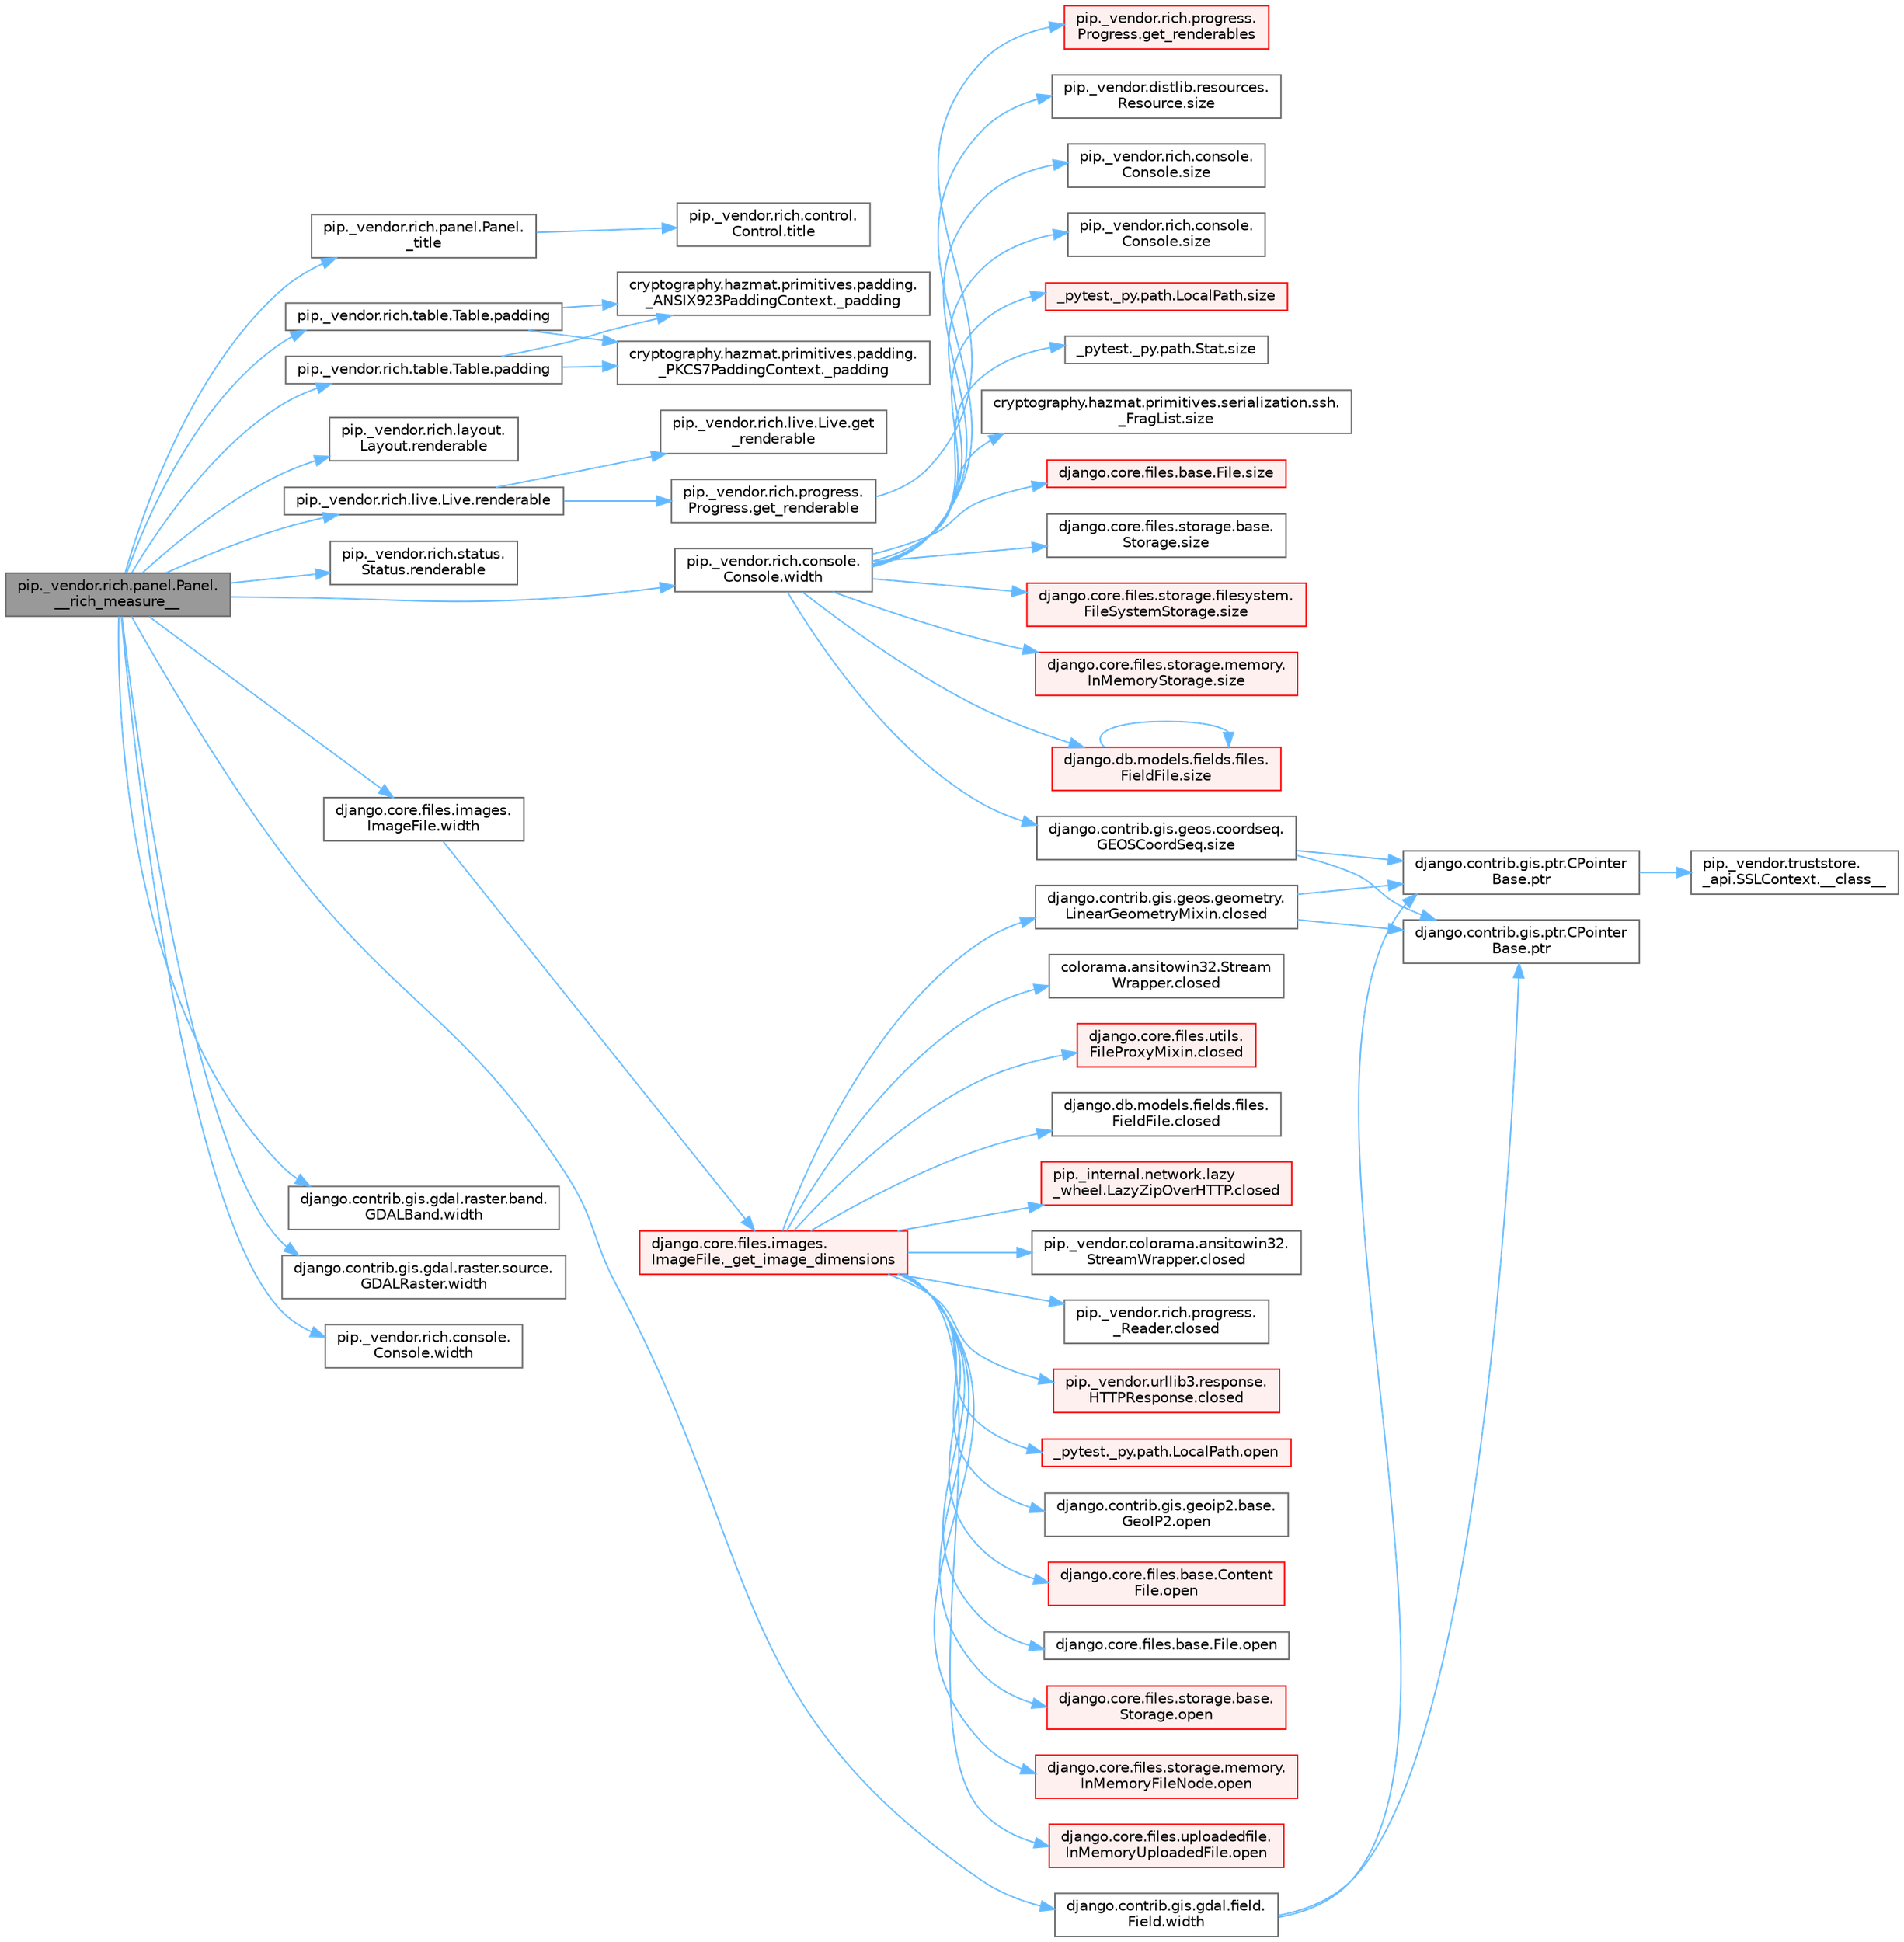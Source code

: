 digraph "pip._vendor.rich.panel.Panel.__rich_measure__"
{
 // LATEX_PDF_SIZE
  bgcolor="transparent";
  edge [fontname=Helvetica,fontsize=10,labelfontname=Helvetica,labelfontsize=10];
  node [fontname=Helvetica,fontsize=10,shape=box,height=0.2,width=0.4];
  rankdir="LR";
  Node1 [id="Node000001",label="pip._vendor.rich.panel.Panel.\l__rich_measure__",height=0.2,width=0.4,color="gray40", fillcolor="grey60", style="filled", fontcolor="black",tooltip=" "];
  Node1 -> Node2 [id="edge1_Node000001_Node000002",color="steelblue1",style="solid",tooltip=" "];
  Node2 [id="Node000002",label="pip._vendor.rich.panel.Panel.\l_title",height=0.2,width=0.4,color="grey40", fillcolor="white", style="filled",URL="$classpip_1_1__vendor_1_1rich_1_1panel_1_1_panel.html#a4ecc62882e066b77d419cafbc911d901",tooltip=" "];
  Node2 -> Node3 [id="edge2_Node000002_Node000003",color="steelblue1",style="solid",tooltip=" "];
  Node3 [id="Node000003",label="pip._vendor.rich.control.\lControl.title",height=0.2,width=0.4,color="grey40", fillcolor="white", style="filled",URL="$classpip_1_1__vendor_1_1rich_1_1control_1_1_control.html#aa0f8f55eefea25e149b0e66bef24f3eb",tooltip=" "];
  Node1 -> Node4 [id="edge3_Node000001_Node000004",color="steelblue1",style="solid",tooltip=" "];
  Node4 [id="Node000004",label="pip._vendor.rich.table.Table.padding",height=0.2,width=0.4,color="grey40", fillcolor="white", style="filled",URL="$classpip_1_1__vendor_1_1rich_1_1table_1_1_table.html#a62d6f94f283bd96d4d7d97fa78803afc",tooltip=" "];
  Node4 -> Node5 [id="edge4_Node000004_Node000005",color="steelblue1",style="solid",tooltip=" "];
  Node5 [id="Node000005",label="cryptography.hazmat.primitives.padding.\l_ANSIX923PaddingContext._padding",height=0.2,width=0.4,color="grey40", fillcolor="white", style="filled",URL="$classcryptography_1_1hazmat_1_1primitives_1_1padding_1_1___a_n_s_i_x923_padding_context.html#a0821ca8efd2d6016f5d06629d2b09f8e",tooltip=" "];
  Node4 -> Node6 [id="edge5_Node000004_Node000006",color="steelblue1",style="solid",tooltip=" "];
  Node6 [id="Node000006",label="cryptography.hazmat.primitives.padding.\l_PKCS7PaddingContext._padding",height=0.2,width=0.4,color="grey40", fillcolor="white", style="filled",URL="$classcryptography_1_1hazmat_1_1primitives_1_1padding_1_1___p_k_c_s7_padding_context.html#a7ca0f36db092046a3c38437a0e79456e",tooltip=" "];
  Node1 -> Node7 [id="edge6_Node000001_Node000007",color="steelblue1",style="solid",tooltip=" "];
  Node7 [id="Node000007",label="pip._vendor.rich.table.Table.padding",height=0.2,width=0.4,color="grey40", fillcolor="white", style="filled",URL="$classpip_1_1__vendor_1_1rich_1_1table_1_1_table.html#a988b91070d0a1b1ceb832312512f2caf",tooltip=" "];
  Node7 -> Node5 [id="edge7_Node000007_Node000005",color="steelblue1",style="solid",tooltip=" "];
  Node7 -> Node6 [id="edge8_Node000007_Node000006",color="steelblue1",style="solid",tooltip=" "];
  Node1 -> Node8 [id="edge9_Node000001_Node000008",color="steelblue1",style="solid",tooltip=" "];
  Node8 [id="Node000008",label="pip._vendor.rich.layout.\lLayout.renderable",height=0.2,width=0.4,color="grey40", fillcolor="white", style="filled",URL="$classpip_1_1__vendor_1_1rich_1_1layout_1_1_layout.html#a44b0de3f7ba41d2fa17929f48271c82b",tooltip=" "];
  Node1 -> Node9 [id="edge10_Node000001_Node000009",color="steelblue1",style="solid",tooltip=" "];
  Node9 [id="Node000009",label="pip._vendor.rich.live.Live.renderable",height=0.2,width=0.4,color="grey40", fillcolor="white", style="filled",URL="$classpip_1_1__vendor_1_1rich_1_1live_1_1_live.html#adbdec7c7c6ac9070814e96b505a173c1",tooltip=" "];
  Node9 -> Node10 [id="edge11_Node000009_Node000010",color="steelblue1",style="solid",tooltip=" "];
  Node10 [id="Node000010",label="pip._vendor.rich.live.Live.get\l_renderable",height=0.2,width=0.4,color="grey40", fillcolor="white", style="filled",URL="$classpip_1_1__vendor_1_1rich_1_1live_1_1_live.html#a29183931e16bbf8c5a1f1923ba813689",tooltip=" "];
  Node9 -> Node11 [id="edge12_Node000009_Node000011",color="steelblue1",style="solid",tooltip=" "];
  Node11 [id="Node000011",label="pip._vendor.rich.progress.\lProgress.get_renderable",height=0.2,width=0.4,color="grey40", fillcolor="white", style="filled",URL="$classpip_1_1__vendor_1_1rich_1_1progress_1_1_progress.html#ab746045f5e787bfde4a7a7e815b17a14",tooltip=" "];
  Node11 -> Node12 [id="edge13_Node000011_Node000012",color="steelblue1",style="solid",tooltip=" "];
  Node12 [id="Node000012",label="pip._vendor.rich.progress.\lProgress.get_renderables",height=0.2,width=0.4,color="red", fillcolor="#FFF0F0", style="filled",URL="$classpip_1_1__vendor_1_1rich_1_1progress_1_1_progress.html#ae329cb9b10713e0971717cebcf2d234f",tooltip=" "];
  Node1 -> Node3727 [id="edge14_Node000001_Node003727",color="steelblue1",style="solid",tooltip=" "];
  Node3727 [id="Node003727",label="pip._vendor.rich.status.\lStatus.renderable",height=0.2,width=0.4,color="grey40", fillcolor="white", style="filled",URL="$classpip_1_1__vendor_1_1rich_1_1status_1_1_status.html#a84d2a1ef26c2d95f08b7c6a959cd9cfc",tooltip=" "];
  Node1 -> Node60 [id="edge15_Node000001_Node000060",color="steelblue1",style="solid",tooltip=" "];
  Node60 [id="Node000060",label="django.contrib.gis.gdal.field.\lField.width",height=0.2,width=0.4,color="grey40", fillcolor="white", style="filled",URL="$classdjango_1_1contrib_1_1gis_1_1gdal_1_1field_1_1_field.html#a9d43a623b937f633a9e6dca9323f5fa7",tooltip=" "];
  Node60 -> Node61 [id="edge16_Node000060_Node000061",color="steelblue1",style="solid",tooltip=" "];
  Node61 [id="Node000061",label="django.contrib.gis.ptr.CPointer\lBase.ptr",height=0.2,width=0.4,color="grey40", fillcolor="white", style="filled",URL="$classdjango_1_1contrib_1_1gis_1_1ptr_1_1_c_pointer_base.html#a55873c889d27c42497c5a832c24e041b",tooltip=" "];
  Node61 -> Node22 [id="edge17_Node000061_Node000022",color="steelblue1",style="solid",tooltip=" "];
  Node22 [id="Node000022",label="pip._vendor.truststore.\l_api.SSLContext.__class__",height=0.2,width=0.4,color="grey40", fillcolor="white", style="filled",URL="$classpip_1_1__vendor_1_1truststore_1_1__api_1_1_s_s_l_context.html#a530861514f31eabaa3f513557d6e66de",tooltip=" "];
  Node60 -> Node62 [id="edge18_Node000060_Node000062",color="steelblue1",style="solid",tooltip=" "];
  Node62 [id="Node000062",label="django.contrib.gis.ptr.CPointer\lBase.ptr",height=0.2,width=0.4,color="grey40", fillcolor="white", style="filled",URL="$classdjango_1_1contrib_1_1gis_1_1ptr_1_1_c_pointer_base.html#a73d2e45828ab4d985549c571852996fa",tooltip=" "];
  Node1 -> Node63 [id="edge19_Node000001_Node000063",color="steelblue1",style="solid",tooltip=" "];
  Node63 [id="Node000063",label="django.contrib.gis.gdal.raster.band.\lGDALBand.width",height=0.2,width=0.4,color="grey40", fillcolor="white", style="filled",URL="$classdjango_1_1contrib_1_1gis_1_1gdal_1_1raster_1_1band_1_1_g_d_a_l_band.html#a407780888708f2bb99b4d298eb6d8062",tooltip=" "];
  Node1 -> Node64 [id="edge20_Node000001_Node000064",color="steelblue1",style="solid",tooltip=" "];
  Node64 [id="Node000064",label="django.contrib.gis.gdal.raster.source.\lGDALRaster.width",height=0.2,width=0.4,color="grey40", fillcolor="white", style="filled",URL="$classdjango_1_1contrib_1_1gis_1_1gdal_1_1raster_1_1source_1_1_g_d_a_l_raster.html#a58442e42bce5bcabb54fab7a2e636bc2",tooltip=" "];
  Node1 -> Node65 [id="edge21_Node000001_Node000065",color="steelblue1",style="solid",tooltip=" "];
  Node65 [id="Node000065",label="django.core.files.images.\lImageFile.width",height=0.2,width=0.4,color="grey40", fillcolor="white", style="filled",URL="$classdjango_1_1core_1_1files_1_1images_1_1_image_file.html#a3a50a37ab3f2d7395c892a262ecb49bc",tooltip=" "];
  Node65 -> Node66 [id="edge22_Node000065_Node000066",color="steelblue1",style="solid",tooltip=" "];
  Node66 [id="Node000066",label="django.core.files.images.\lImageFile._get_image_dimensions",height=0.2,width=0.4,color="red", fillcolor="#FFF0F0", style="filled",URL="$classdjango_1_1core_1_1files_1_1images_1_1_image_file.html#a2832e2235f63c851f4652a4ea59ec924",tooltip=" "];
  Node66 -> Node67 [id="edge23_Node000066_Node000067",color="steelblue1",style="solid",tooltip=" "];
  Node67 [id="Node000067",label="colorama.ansitowin32.Stream\lWrapper.closed",height=0.2,width=0.4,color="grey40", fillcolor="white", style="filled",URL="$classcolorama_1_1ansitowin32_1_1_stream_wrapper.html#a101801ca638f486a0e1a1b043add737f",tooltip=" "];
  Node66 -> Node68 [id="edge24_Node000066_Node000068",color="steelblue1",style="solid",tooltip=" "];
  Node68 [id="Node000068",label="django.contrib.gis.geos.geometry.\lLinearGeometryMixin.closed",height=0.2,width=0.4,color="grey40", fillcolor="white", style="filled",URL="$classdjango_1_1contrib_1_1gis_1_1geos_1_1geometry_1_1_linear_geometry_mixin.html#a4cd314607fc2af64817d64455b274e56",tooltip=" "];
  Node68 -> Node61 [id="edge25_Node000068_Node000061",color="steelblue1",style="solid",tooltip=" "];
  Node68 -> Node62 [id="edge26_Node000068_Node000062",color="steelblue1",style="solid",tooltip=" "];
  Node66 -> Node69 [id="edge27_Node000066_Node000069",color="steelblue1",style="solid",tooltip=" "];
  Node69 [id="Node000069",label="django.core.files.utils.\lFileProxyMixin.closed",height=0.2,width=0.4,color="red", fillcolor="#FFF0F0", style="filled",URL="$classdjango_1_1core_1_1files_1_1utils_1_1_file_proxy_mixin.html#a7097b92b399b272f42604aa110a69938",tooltip=" "];
  Node66 -> Node77 [id="edge28_Node000066_Node000077",color="steelblue1",style="solid",tooltip=" "];
  Node77 [id="Node000077",label="django.db.models.fields.files.\lFieldFile.closed",height=0.2,width=0.4,color="grey40", fillcolor="white", style="filled",URL="$classdjango_1_1db_1_1models_1_1fields_1_1files_1_1_field_file.html#a0c14a11a66fa2d7051c0e18a92c3dc25",tooltip=" "];
  Node66 -> Node78 [id="edge29_Node000066_Node000078",color="steelblue1",style="solid",tooltip=" "];
  Node78 [id="Node000078",label="pip._internal.network.lazy\l_wheel.LazyZipOverHTTP.closed",height=0.2,width=0.4,color="red", fillcolor="#FFF0F0", style="filled",URL="$classpip_1_1__internal_1_1network_1_1lazy__wheel_1_1_lazy_zip_over_h_t_t_p.html#a9b81a2e658e40d9ca0f0e41c5b874e44",tooltip=" "];
  Node66 -> Node79 [id="edge30_Node000066_Node000079",color="steelblue1",style="solid",tooltip=" "];
  Node79 [id="Node000079",label="pip._vendor.colorama.ansitowin32.\lStreamWrapper.closed",height=0.2,width=0.4,color="grey40", fillcolor="white", style="filled",URL="$classpip_1_1__vendor_1_1colorama_1_1ansitowin32_1_1_stream_wrapper.html#a2ef356ff91d4cd24efc9c17fb6dca418",tooltip=" "];
  Node66 -> Node80 [id="edge31_Node000066_Node000080",color="steelblue1",style="solid",tooltip=" "];
  Node80 [id="Node000080",label="pip._vendor.rich.progress.\l_Reader.closed",height=0.2,width=0.4,color="grey40", fillcolor="white", style="filled",URL="$classpip_1_1__vendor_1_1rich_1_1progress_1_1___reader.html#a14f49b8acded218743a1ae20420edf97",tooltip=" "];
  Node66 -> Node81 [id="edge32_Node000066_Node000081",color="steelblue1",style="solid",tooltip=" "];
  Node81 [id="Node000081",label="pip._vendor.urllib3.response.\lHTTPResponse.closed",height=0.2,width=0.4,color="red", fillcolor="#FFF0F0", style="filled",URL="$classpip_1_1__vendor_1_1urllib3_1_1response_1_1_h_t_t_p_response.html#a68cb31672b93ce4bae9c962f713f54c6",tooltip=" "];
  Node66 -> Node83 [id="edge33_Node000066_Node000083",color="steelblue1",style="solid",tooltip=" "];
  Node83 [id="Node000083",label="_pytest._py.path.LocalPath.open",height=0.2,width=0.4,color="red", fillcolor="#FFF0F0", style="filled",URL="$class__pytest_1_1__py_1_1path_1_1_local_path.html#ac72dbda993b11dc52a738bfc6267dda0",tooltip=" "];
  Node66 -> Node103 [id="edge34_Node000066_Node000103",color="steelblue1",style="solid",tooltip=" "];
  Node103 [id="Node000103",label="django.contrib.gis.geoip2.base.\lGeoIP2.open",height=0.2,width=0.4,color="grey40", fillcolor="white", style="filled",URL="$classdjango_1_1contrib_1_1gis_1_1geoip2_1_1base_1_1_geo_i_p2.html#a39b20c40f1d3f4e4a37f9a4b8cd40e4d",tooltip=" "];
  Node66 -> Node104 [id="edge35_Node000066_Node000104",color="steelblue1",style="solid",tooltip=" "];
  Node104 [id="Node000104",label="django.core.files.base.Content\lFile.open",height=0.2,width=0.4,color="red", fillcolor="#FFF0F0", style="filled",URL="$classdjango_1_1core_1_1files_1_1base_1_1_content_file.html#a2d9c2fb349c078834c401c23b3b10250",tooltip=" "];
  Node66 -> Node440 [id="edge36_Node000066_Node000440",color="steelblue1",style="solid",tooltip=" "];
  Node440 [id="Node000440",label="django.core.files.base.File.open",height=0.2,width=0.4,color="grey40", fillcolor="white", style="filled",URL="$classdjango_1_1core_1_1files_1_1base_1_1_file.html#a77453efc21bb631b97bff9f6aff27eb1",tooltip=" "];
  Node66 -> Node441 [id="edge37_Node000066_Node000441",color="steelblue1",style="solid",tooltip=" "];
  Node441 [id="Node000441",label="django.core.files.storage.base.\lStorage.open",height=0.2,width=0.4,color="red", fillcolor="#FFF0F0", style="filled",URL="$classdjango_1_1core_1_1files_1_1storage_1_1base_1_1_storage.html#a83f5a2f19c0564c4a1732f88b32c4b49",tooltip=" "];
  Node66 -> Node853 [id="edge38_Node000066_Node000853",color="steelblue1",style="solid",tooltip=" "];
  Node853 [id="Node000853",label="django.core.files.storage.memory.\lInMemoryFileNode.open",height=0.2,width=0.4,color="red", fillcolor="#FFF0F0", style="filled",URL="$classdjango_1_1core_1_1files_1_1storage_1_1memory_1_1_in_memory_file_node.html#a5c6b58cc9c725338da58591f6c689798",tooltip=" "];
  Node66 -> Node857 [id="edge39_Node000066_Node000857",color="steelblue1",style="solid",tooltip=" "];
  Node857 [id="Node000857",label="django.core.files.uploadedfile.\lInMemoryUploadedFile.open",height=0.2,width=0.4,color="red", fillcolor="#FFF0F0", style="filled",URL="$classdjango_1_1core_1_1files_1_1uploadedfile_1_1_in_memory_uploaded_file.html#a7f211d59dc27d050a61d27ca2e0f5f40",tooltip=" "];
  Node1 -> Node1868 [id="edge40_Node000001_Node001868",color="steelblue1",style="solid",tooltip=" "];
  Node1868 [id="Node001868",label="pip._vendor.rich.console.\lConsole.width",height=0.2,width=0.4,color="grey40", fillcolor="white", style="filled",URL="$classpip_1_1__vendor_1_1rich_1_1console_1_1_console.html#a3163e1b4e2842bc355d0f5c3100ecc08",tooltip=" "];
  Node1868 -> Node304 [id="edge41_Node001868_Node000304",color="steelblue1",style="solid",tooltip=" "];
  Node304 [id="Node000304",label="_pytest._py.path.LocalPath.size",height=0.2,width=0.4,color="red", fillcolor="#FFF0F0", style="filled",URL="$class__pytest_1_1__py_1_1path_1_1_local_path.html#a01312293d7ed99c7153402aa1c228012",tooltip=" "];
  Node1868 -> Node308 [id="edge42_Node001868_Node000308",color="steelblue1",style="solid",tooltip=" "];
  Node308 [id="Node000308",label="_pytest._py.path.Stat.size",height=0.2,width=0.4,color="grey40", fillcolor="white", style="filled",URL="$class__pytest_1_1__py_1_1path_1_1_stat.html#a206ba7bd29fc72352b3af66d7a7aafef",tooltip=" "];
  Node1868 -> Node309 [id="edge43_Node001868_Node000309",color="steelblue1",style="solid",tooltip=" "];
  Node309 [id="Node000309",label="cryptography.hazmat.primitives.serialization.ssh.\l_FragList.size",height=0.2,width=0.4,color="grey40", fillcolor="white", style="filled",URL="$classcryptography_1_1hazmat_1_1primitives_1_1serialization_1_1ssh_1_1___frag_list.html#a7e9d0a2bab129dc613ec19fe73f24252",tooltip=" "];
  Node1868 -> Node310 [id="edge44_Node001868_Node000310",color="steelblue1",style="solid",tooltip=" "];
  Node310 [id="Node000310",label="django.contrib.gis.geos.coordseq.\lGEOSCoordSeq.size",height=0.2,width=0.4,color="grey40", fillcolor="white", style="filled",URL="$classdjango_1_1contrib_1_1gis_1_1geos_1_1coordseq_1_1_g_e_o_s_coord_seq.html#a918c80def6f7235c7da41e8aaf614fa6",tooltip=" "];
  Node310 -> Node61 [id="edge45_Node000310_Node000061",color="steelblue1",style="solid",tooltip=" "];
  Node310 -> Node62 [id="edge46_Node000310_Node000062",color="steelblue1",style="solid",tooltip=" "];
  Node1868 -> Node311 [id="edge47_Node001868_Node000311",color="steelblue1",style="solid",tooltip=" "];
  Node311 [id="Node000311",label="django.core.files.base.File.size",height=0.2,width=0.4,color="red", fillcolor="#FFF0F0", style="filled",URL="$classdjango_1_1core_1_1files_1_1base_1_1_file.html#abe624c2bbb9a5c895e8d99ec7de4fd3d",tooltip=" "];
  Node1868 -> Node312 [id="edge48_Node001868_Node000312",color="steelblue1",style="solid",tooltip=" "];
  Node312 [id="Node000312",label="django.core.files.storage.base.\lStorage.size",height=0.2,width=0.4,color="grey40", fillcolor="white", style="filled",URL="$classdjango_1_1core_1_1files_1_1storage_1_1base_1_1_storage.html#a135bb0f4147e20b20d038cdc2304dd78",tooltip=" "];
  Node1868 -> Node313 [id="edge49_Node001868_Node000313",color="steelblue1",style="solid",tooltip=" "];
  Node313 [id="Node000313",label="django.core.files.storage.filesystem.\lFileSystemStorage.size",height=0.2,width=0.4,color="red", fillcolor="#FFF0F0", style="filled",URL="$classdjango_1_1core_1_1files_1_1storage_1_1filesystem_1_1_file_system_storage.html#a6e5dbaebdedc839f8a2869922a7181de",tooltip=" "];
  Node1868 -> Node1770 [id="edge50_Node001868_Node001770",color="steelblue1",style="solid",tooltip=" "];
  Node1770 [id="Node001770",label="django.core.files.storage.memory.\lInMemoryStorage.size",height=0.2,width=0.4,color="red", fillcolor="#FFF0F0", style="filled",URL="$classdjango_1_1core_1_1files_1_1storage_1_1memory_1_1_in_memory_storage.html#ac6691324035626377fb3989472a673be",tooltip=" "];
  Node1868 -> Node1785 [id="edge51_Node001868_Node001785",color="steelblue1",style="solid",tooltip=" "];
  Node1785 [id="Node001785",label="django.db.models.fields.files.\lFieldFile.size",height=0.2,width=0.4,color="red", fillcolor="#FFF0F0", style="filled",URL="$classdjango_1_1db_1_1models_1_1fields_1_1files_1_1_field_file.html#aea23a57308858c3cbc573c67f2ab9b74",tooltip=" "];
  Node1785 -> Node1785 [id="edge52_Node001785_Node001785",color="steelblue1",style="solid",tooltip=" "];
  Node1868 -> Node1786 [id="edge53_Node001868_Node001786",color="steelblue1",style="solid",tooltip=" "];
  Node1786 [id="Node001786",label="pip._vendor.distlib.resources.\lResource.size",height=0.2,width=0.4,color="grey40", fillcolor="white", style="filled",URL="$classpip_1_1__vendor_1_1distlib_1_1resources_1_1_resource.html#a65a294bc884a9f006d465df4a7be732d",tooltip=" "];
  Node1868 -> Node1787 [id="edge54_Node001868_Node001787",color="steelblue1",style="solid",tooltip=" "];
  Node1787 [id="Node001787",label="pip._vendor.rich.console.\lConsole.size",height=0.2,width=0.4,color="grey40", fillcolor="white", style="filled",URL="$classpip_1_1__vendor_1_1rich_1_1console_1_1_console.html#a51e25cd9881c627f959a35e7623b81db",tooltip=" "];
  Node1868 -> Node1788 [id="edge55_Node001868_Node001788",color="steelblue1",style="solid",tooltip=" "];
  Node1788 [id="Node001788",label="pip._vendor.rich.console.\lConsole.size",height=0.2,width=0.4,color="grey40", fillcolor="white", style="filled",URL="$classpip_1_1__vendor_1_1rich_1_1console_1_1_console.html#ae882677fb24c61ad973112e90fadafa7",tooltip=" "];
  Node1 -> Node1869 [id="edge56_Node000001_Node001869",color="steelblue1",style="solid",tooltip=" "];
  Node1869 [id="Node001869",label="pip._vendor.rich.console.\lConsole.width",height=0.2,width=0.4,color="grey40", fillcolor="white", style="filled",URL="$classpip_1_1__vendor_1_1rich_1_1console_1_1_console.html#aa2ba8c5fa1dd224794b0ac2acd384863",tooltip=" "];
}
